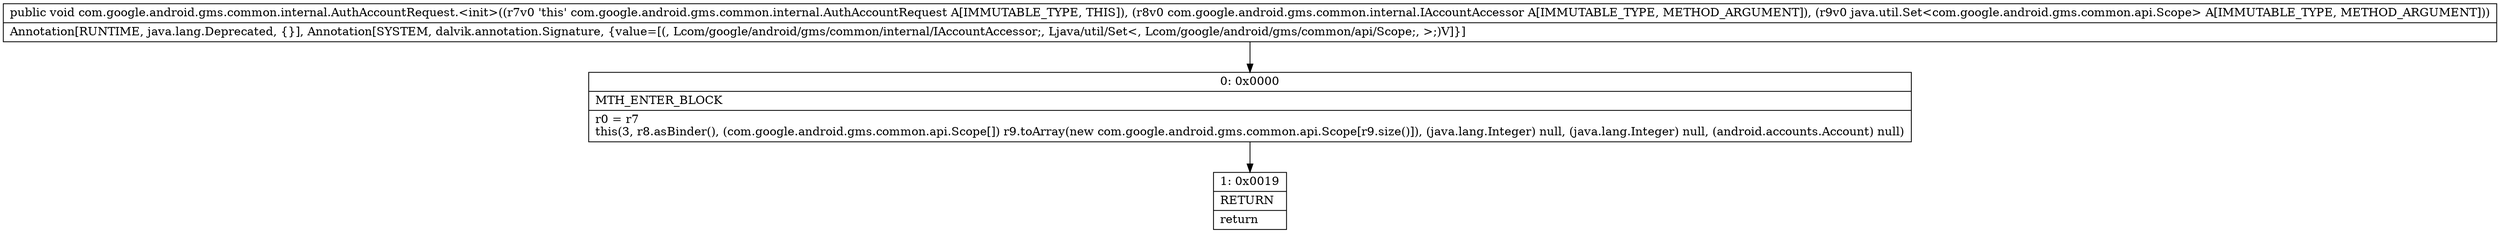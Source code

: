 digraph "CFG forcom.google.android.gms.common.internal.AuthAccountRequest.\<init\>(Lcom\/google\/android\/gms\/common\/internal\/IAccountAccessor;Ljava\/util\/Set;)V" {
Node_0 [shape=record,label="{0\:\ 0x0000|MTH_ENTER_BLOCK\l|r0 = r7\lthis(3, r8.asBinder(), (com.google.android.gms.common.api.Scope[]) r9.toArray(new com.google.android.gms.common.api.Scope[r9.size()]), (java.lang.Integer) null, (java.lang.Integer) null, (android.accounts.Account) null)\l}"];
Node_1 [shape=record,label="{1\:\ 0x0019|RETURN\l|return\l}"];
MethodNode[shape=record,label="{public void com.google.android.gms.common.internal.AuthAccountRequest.\<init\>((r7v0 'this' com.google.android.gms.common.internal.AuthAccountRequest A[IMMUTABLE_TYPE, THIS]), (r8v0 com.google.android.gms.common.internal.IAccountAccessor A[IMMUTABLE_TYPE, METHOD_ARGUMENT]), (r9v0 java.util.Set\<com.google.android.gms.common.api.Scope\> A[IMMUTABLE_TYPE, METHOD_ARGUMENT]))  | Annotation[RUNTIME, java.lang.Deprecated, \{\}], Annotation[SYSTEM, dalvik.annotation.Signature, \{value=[(, Lcom\/google\/android\/gms\/common\/internal\/IAccountAccessor;, Ljava\/util\/Set\<, Lcom\/google\/android\/gms\/common\/api\/Scope;, \>;)V]\}]\l}"];
MethodNode -> Node_0;
Node_0 -> Node_1;
}

